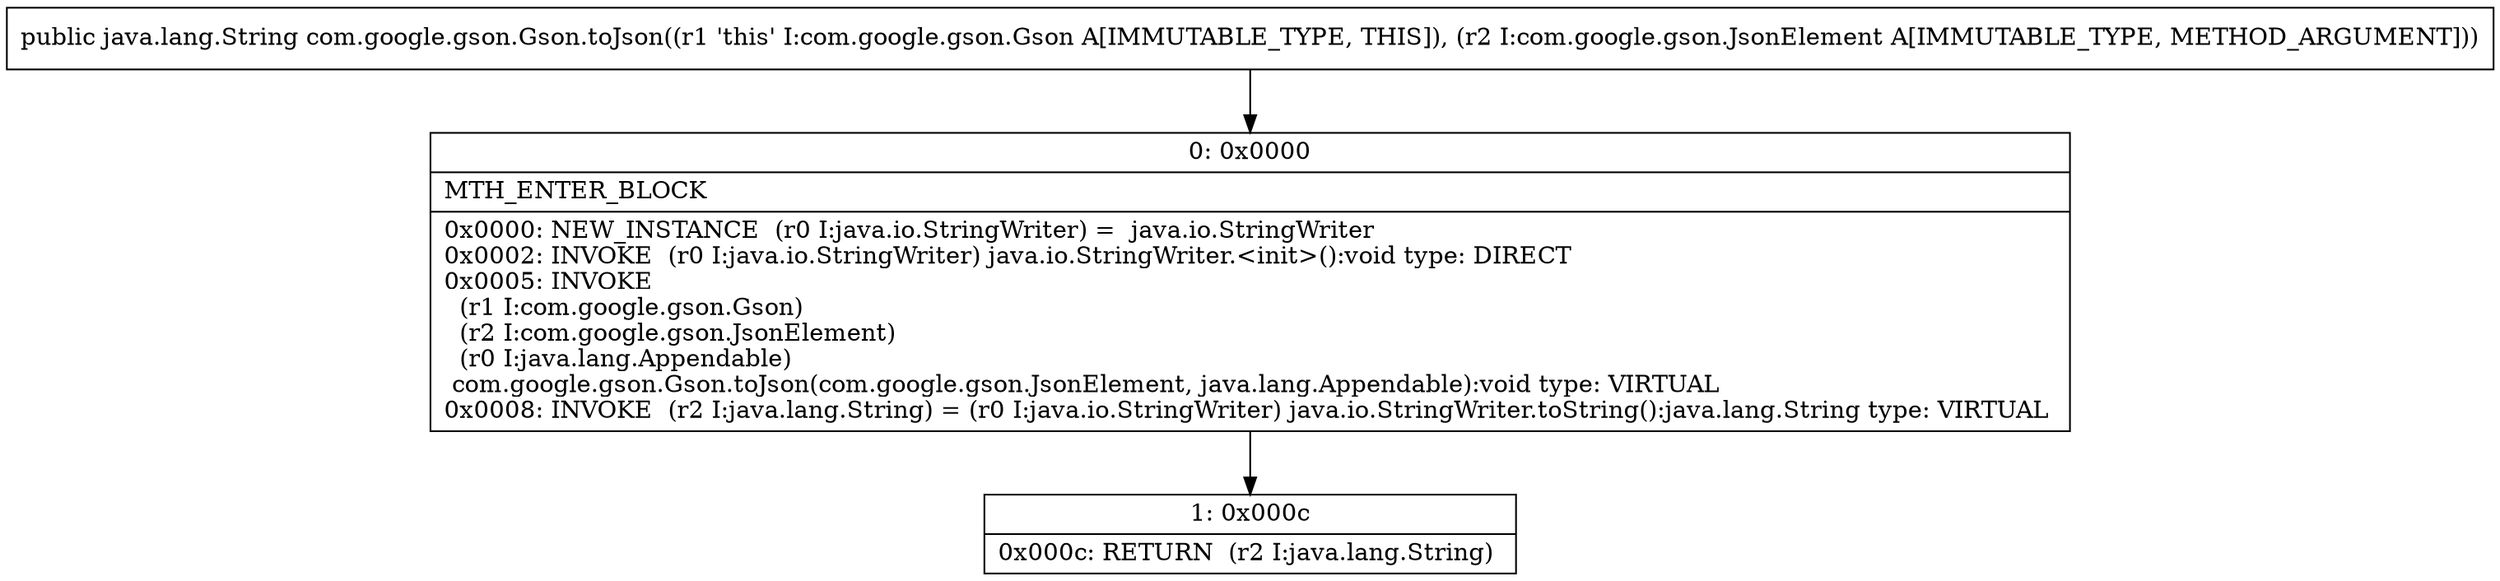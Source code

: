 digraph "CFG forcom.google.gson.Gson.toJson(Lcom\/google\/gson\/JsonElement;)Ljava\/lang\/String;" {
Node_0 [shape=record,label="{0\:\ 0x0000|MTH_ENTER_BLOCK\l|0x0000: NEW_INSTANCE  (r0 I:java.io.StringWriter) =  java.io.StringWriter \l0x0002: INVOKE  (r0 I:java.io.StringWriter) java.io.StringWriter.\<init\>():void type: DIRECT \l0x0005: INVOKE  \l  (r1 I:com.google.gson.Gson)\l  (r2 I:com.google.gson.JsonElement)\l  (r0 I:java.lang.Appendable)\l com.google.gson.Gson.toJson(com.google.gson.JsonElement, java.lang.Appendable):void type: VIRTUAL \l0x0008: INVOKE  (r2 I:java.lang.String) = (r0 I:java.io.StringWriter) java.io.StringWriter.toString():java.lang.String type: VIRTUAL \l}"];
Node_1 [shape=record,label="{1\:\ 0x000c|0x000c: RETURN  (r2 I:java.lang.String) \l}"];
MethodNode[shape=record,label="{public java.lang.String com.google.gson.Gson.toJson((r1 'this' I:com.google.gson.Gson A[IMMUTABLE_TYPE, THIS]), (r2 I:com.google.gson.JsonElement A[IMMUTABLE_TYPE, METHOD_ARGUMENT])) }"];
MethodNode -> Node_0;
Node_0 -> Node_1;
}


